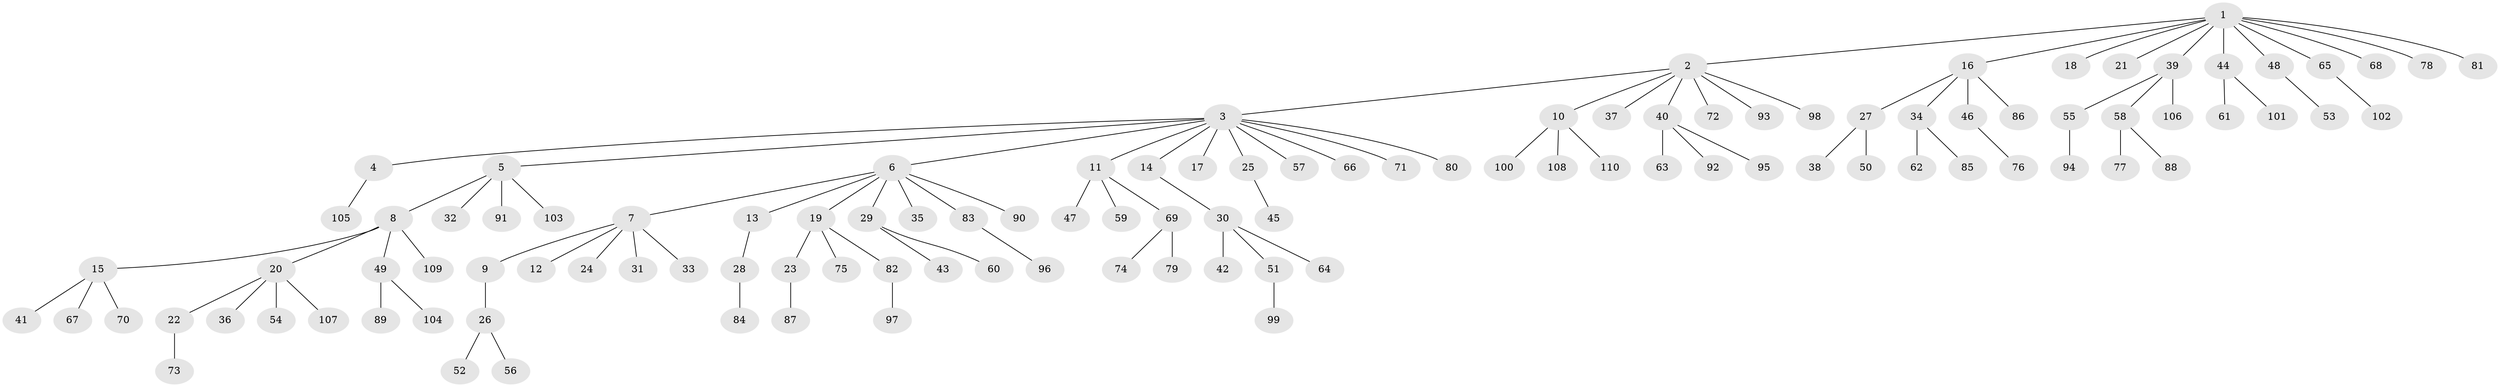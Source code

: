 // Generated by graph-tools (version 1.1) at 2025/49/03/09/25 03:49:56]
// undirected, 110 vertices, 109 edges
graph export_dot {
graph [start="1"]
  node [color=gray90,style=filled];
  1;
  2;
  3;
  4;
  5;
  6;
  7;
  8;
  9;
  10;
  11;
  12;
  13;
  14;
  15;
  16;
  17;
  18;
  19;
  20;
  21;
  22;
  23;
  24;
  25;
  26;
  27;
  28;
  29;
  30;
  31;
  32;
  33;
  34;
  35;
  36;
  37;
  38;
  39;
  40;
  41;
  42;
  43;
  44;
  45;
  46;
  47;
  48;
  49;
  50;
  51;
  52;
  53;
  54;
  55;
  56;
  57;
  58;
  59;
  60;
  61;
  62;
  63;
  64;
  65;
  66;
  67;
  68;
  69;
  70;
  71;
  72;
  73;
  74;
  75;
  76;
  77;
  78;
  79;
  80;
  81;
  82;
  83;
  84;
  85;
  86;
  87;
  88;
  89;
  90;
  91;
  92;
  93;
  94;
  95;
  96;
  97;
  98;
  99;
  100;
  101;
  102;
  103;
  104;
  105;
  106;
  107;
  108;
  109;
  110;
  1 -- 2;
  1 -- 16;
  1 -- 18;
  1 -- 21;
  1 -- 39;
  1 -- 44;
  1 -- 48;
  1 -- 65;
  1 -- 68;
  1 -- 78;
  1 -- 81;
  2 -- 3;
  2 -- 10;
  2 -- 37;
  2 -- 40;
  2 -- 72;
  2 -- 93;
  2 -- 98;
  3 -- 4;
  3 -- 5;
  3 -- 6;
  3 -- 11;
  3 -- 14;
  3 -- 17;
  3 -- 25;
  3 -- 57;
  3 -- 66;
  3 -- 71;
  3 -- 80;
  4 -- 105;
  5 -- 8;
  5 -- 32;
  5 -- 91;
  5 -- 103;
  6 -- 7;
  6 -- 13;
  6 -- 19;
  6 -- 29;
  6 -- 35;
  6 -- 83;
  6 -- 90;
  7 -- 9;
  7 -- 12;
  7 -- 24;
  7 -- 31;
  7 -- 33;
  8 -- 15;
  8 -- 20;
  8 -- 49;
  8 -- 109;
  9 -- 26;
  10 -- 100;
  10 -- 108;
  10 -- 110;
  11 -- 47;
  11 -- 59;
  11 -- 69;
  13 -- 28;
  14 -- 30;
  15 -- 41;
  15 -- 67;
  15 -- 70;
  16 -- 27;
  16 -- 34;
  16 -- 46;
  16 -- 86;
  19 -- 23;
  19 -- 75;
  19 -- 82;
  20 -- 22;
  20 -- 36;
  20 -- 54;
  20 -- 107;
  22 -- 73;
  23 -- 87;
  25 -- 45;
  26 -- 52;
  26 -- 56;
  27 -- 38;
  27 -- 50;
  28 -- 84;
  29 -- 43;
  29 -- 60;
  30 -- 42;
  30 -- 51;
  30 -- 64;
  34 -- 62;
  34 -- 85;
  39 -- 55;
  39 -- 58;
  39 -- 106;
  40 -- 63;
  40 -- 92;
  40 -- 95;
  44 -- 61;
  44 -- 101;
  46 -- 76;
  48 -- 53;
  49 -- 89;
  49 -- 104;
  51 -- 99;
  55 -- 94;
  58 -- 77;
  58 -- 88;
  65 -- 102;
  69 -- 74;
  69 -- 79;
  82 -- 97;
  83 -- 96;
}
